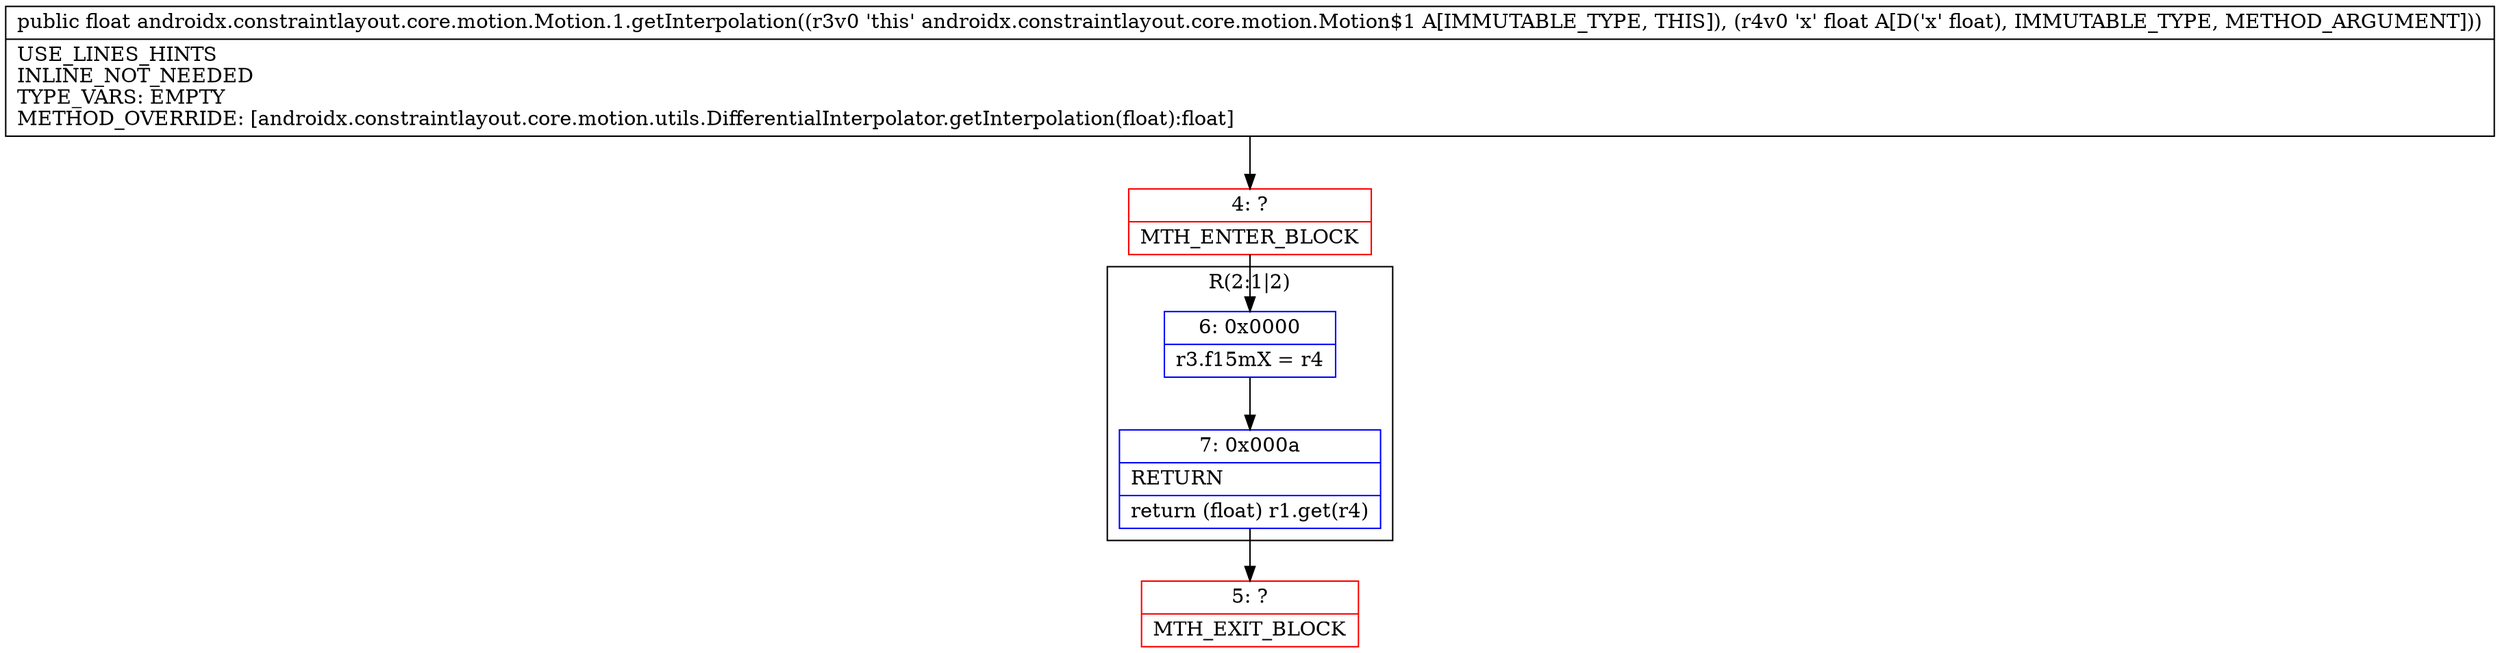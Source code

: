 digraph "CFG forandroidx.constraintlayout.core.motion.Motion.1.getInterpolation(F)F" {
subgraph cluster_Region_993644560 {
label = "R(2:1|2)";
node [shape=record,color=blue];
Node_6 [shape=record,label="{6\:\ 0x0000|r3.f15mX = r4\l}"];
Node_7 [shape=record,label="{7\:\ 0x000a|RETURN\l|return (float) r1.get(r4)\l}"];
}
Node_4 [shape=record,color=red,label="{4\:\ ?|MTH_ENTER_BLOCK\l}"];
Node_5 [shape=record,color=red,label="{5\:\ ?|MTH_EXIT_BLOCK\l}"];
MethodNode[shape=record,label="{public float androidx.constraintlayout.core.motion.Motion.1.getInterpolation((r3v0 'this' androidx.constraintlayout.core.motion.Motion$1 A[IMMUTABLE_TYPE, THIS]), (r4v0 'x' float A[D('x' float), IMMUTABLE_TYPE, METHOD_ARGUMENT]))  | USE_LINES_HINTS\lINLINE_NOT_NEEDED\lTYPE_VARS: EMPTY\lMETHOD_OVERRIDE: [androidx.constraintlayout.core.motion.utils.DifferentialInterpolator.getInterpolation(float):float]\l}"];
MethodNode -> Node_4;Node_6 -> Node_7;
Node_7 -> Node_5;
Node_4 -> Node_6;
}

